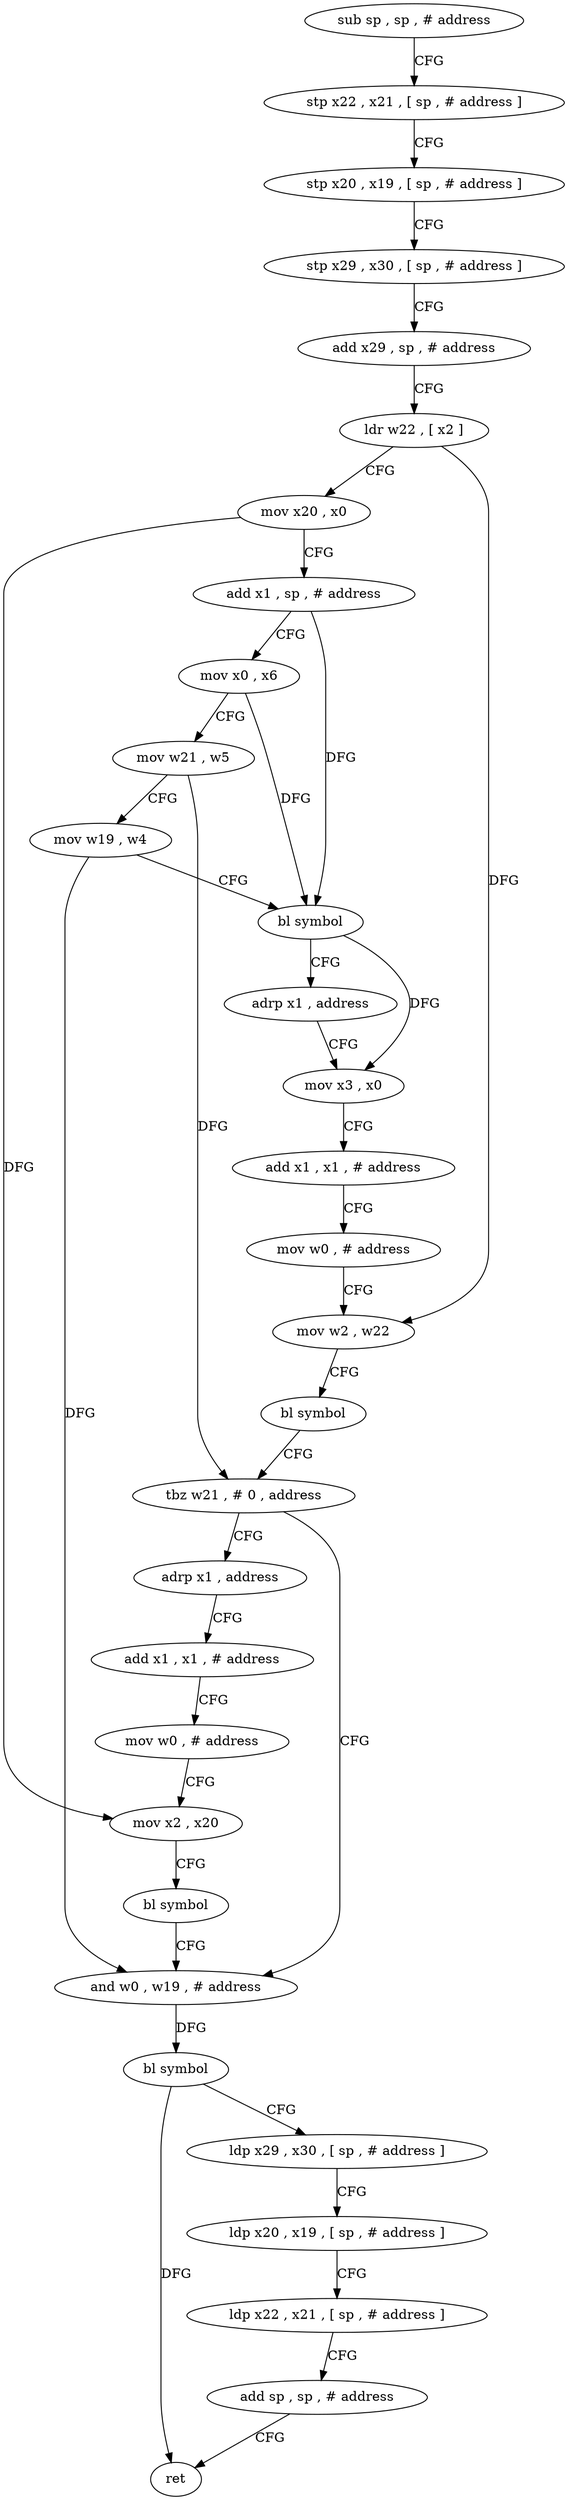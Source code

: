 digraph "func" {
"4222064" [label = "sub sp , sp , # address" ]
"4222068" [label = "stp x22 , x21 , [ sp , # address ]" ]
"4222072" [label = "stp x20 , x19 , [ sp , # address ]" ]
"4222076" [label = "stp x29 , x30 , [ sp , # address ]" ]
"4222080" [label = "add x29 , sp , # address" ]
"4222084" [label = "ldr w22 , [ x2 ]" ]
"4222088" [label = "mov x20 , x0" ]
"4222092" [label = "add x1 , sp , # address" ]
"4222096" [label = "mov x0 , x6" ]
"4222100" [label = "mov w21 , w5" ]
"4222104" [label = "mov w19 , w4" ]
"4222108" [label = "bl symbol" ]
"4222112" [label = "adrp x1 , address" ]
"4222116" [label = "mov x3 , x0" ]
"4222120" [label = "add x1 , x1 , # address" ]
"4222124" [label = "mov w0 , # address" ]
"4222128" [label = "mov w2 , w22" ]
"4222132" [label = "bl symbol" ]
"4222136" [label = "tbz w21 , # 0 , address" ]
"4222160" [label = "and w0 , w19 , # address" ]
"4222140" [label = "adrp x1 , address" ]
"4222164" [label = "bl symbol" ]
"4222168" [label = "ldp x29 , x30 , [ sp , # address ]" ]
"4222172" [label = "ldp x20 , x19 , [ sp , # address ]" ]
"4222176" [label = "ldp x22 , x21 , [ sp , # address ]" ]
"4222180" [label = "add sp , sp , # address" ]
"4222184" [label = "ret" ]
"4222144" [label = "add x1 , x1 , # address" ]
"4222148" [label = "mov w0 , # address" ]
"4222152" [label = "mov x2 , x20" ]
"4222156" [label = "bl symbol" ]
"4222064" -> "4222068" [ label = "CFG" ]
"4222068" -> "4222072" [ label = "CFG" ]
"4222072" -> "4222076" [ label = "CFG" ]
"4222076" -> "4222080" [ label = "CFG" ]
"4222080" -> "4222084" [ label = "CFG" ]
"4222084" -> "4222088" [ label = "CFG" ]
"4222084" -> "4222128" [ label = "DFG" ]
"4222088" -> "4222092" [ label = "CFG" ]
"4222088" -> "4222152" [ label = "DFG" ]
"4222092" -> "4222096" [ label = "CFG" ]
"4222092" -> "4222108" [ label = "DFG" ]
"4222096" -> "4222100" [ label = "CFG" ]
"4222096" -> "4222108" [ label = "DFG" ]
"4222100" -> "4222104" [ label = "CFG" ]
"4222100" -> "4222136" [ label = "DFG" ]
"4222104" -> "4222108" [ label = "CFG" ]
"4222104" -> "4222160" [ label = "DFG" ]
"4222108" -> "4222112" [ label = "CFG" ]
"4222108" -> "4222116" [ label = "DFG" ]
"4222112" -> "4222116" [ label = "CFG" ]
"4222116" -> "4222120" [ label = "CFG" ]
"4222120" -> "4222124" [ label = "CFG" ]
"4222124" -> "4222128" [ label = "CFG" ]
"4222128" -> "4222132" [ label = "CFG" ]
"4222132" -> "4222136" [ label = "CFG" ]
"4222136" -> "4222160" [ label = "CFG" ]
"4222136" -> "4222140" [ label = "CFG" ]
"4222160" -> "4222164" [ label = "DFG" ]
"4222140" -> "4222144" [ label = "CFG" ]
"4222164" -> "4222168" [ label = "CFG" ]
"4222164" -> "4222184" [ label = "DFG" ]
"4222168" -> "4222172" [ label = "CFG" ]
"4222172" -> "4222176" [ label = "CFG" ]
"4222176" -> "4222180" [ label = "CFG" ]
"4222180" -> "4222184" [ label = "CFG" ]
"4222144" -> "4222148" [ label = "CFG" ]
"4222148" -> "4222152" [ label = "CFG" ]
"4222152" -> "4222156" [ label = "CFG" ]
"4222156" -> "4222160" [ label = "CFG" ]
}
